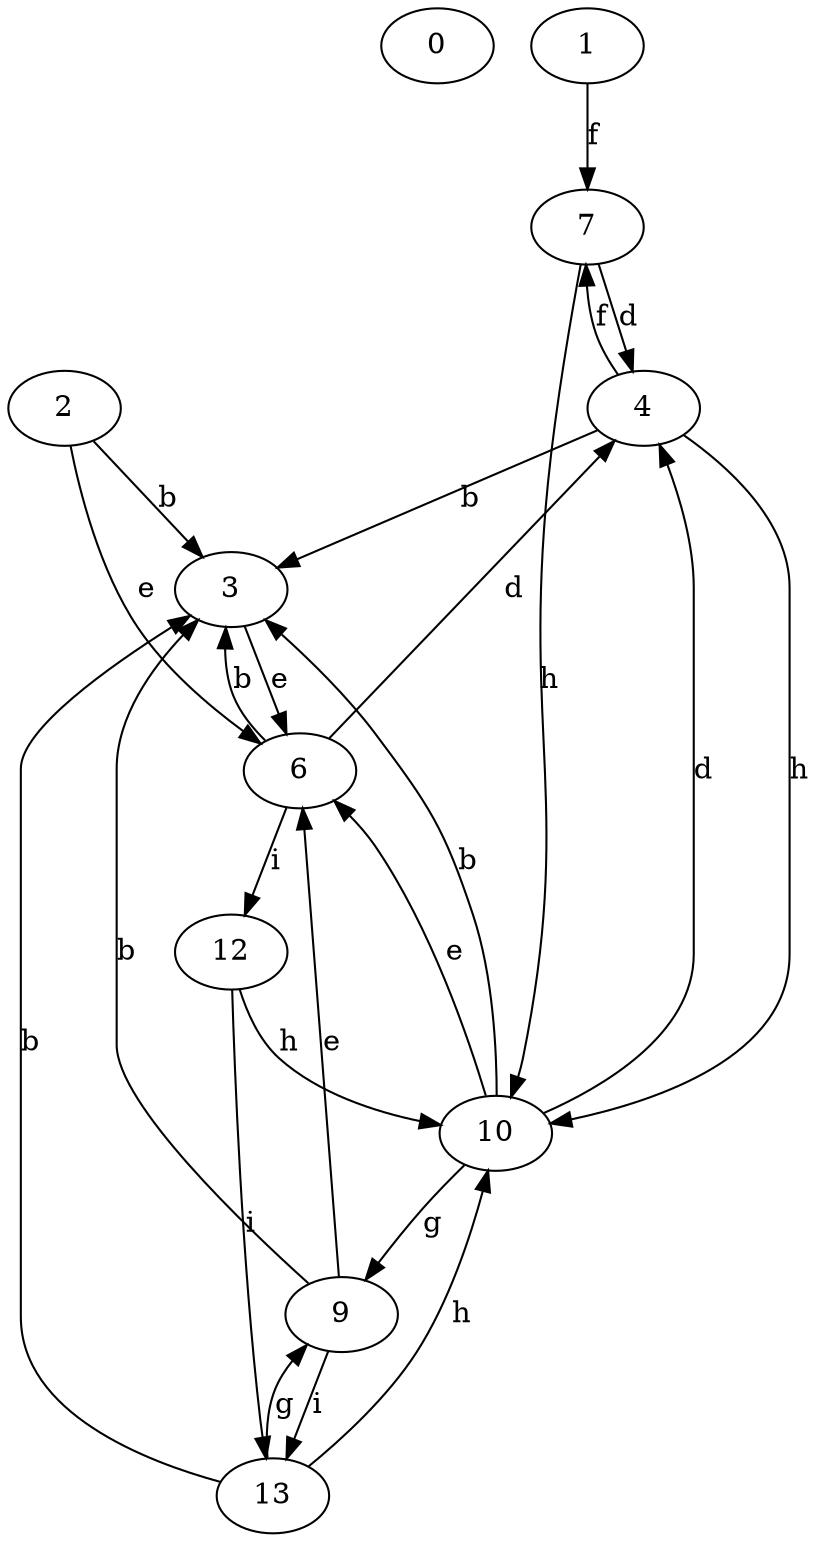 strict digraph  {
0;
1;
2;
3;
4;
6;
7;
9;
10;
12;
13;
1 -> 7  [label=f];
2 -> 3  [label=b];
2 -> 6  [label=e];
3 -> 6  [label=e];
4 -> 3  [label=b];
4 -> 7  [label=f];
4 -> 10  [label=h];
6 -> 3  [label=b];
6 -> 4  [label=d];
6 -> 12  [label=i];
7 -> 4  [label=d];
7 -> 10  [label=h];
9 -> 3  [label=b];
9 -> 6  [label=e];
9 -> 13  [label=i];
10 -> 3  [label=b];
10 -> 4  [label=d];
10 -> 6  [label=e];
10 -> 9  [label=g];
12 -> 10  [label=h];
12 -> 13  [label=i];
13 -> 3  [label=b];
13 -> 9  [label=g];
13 -> 10  [label=h];
}
